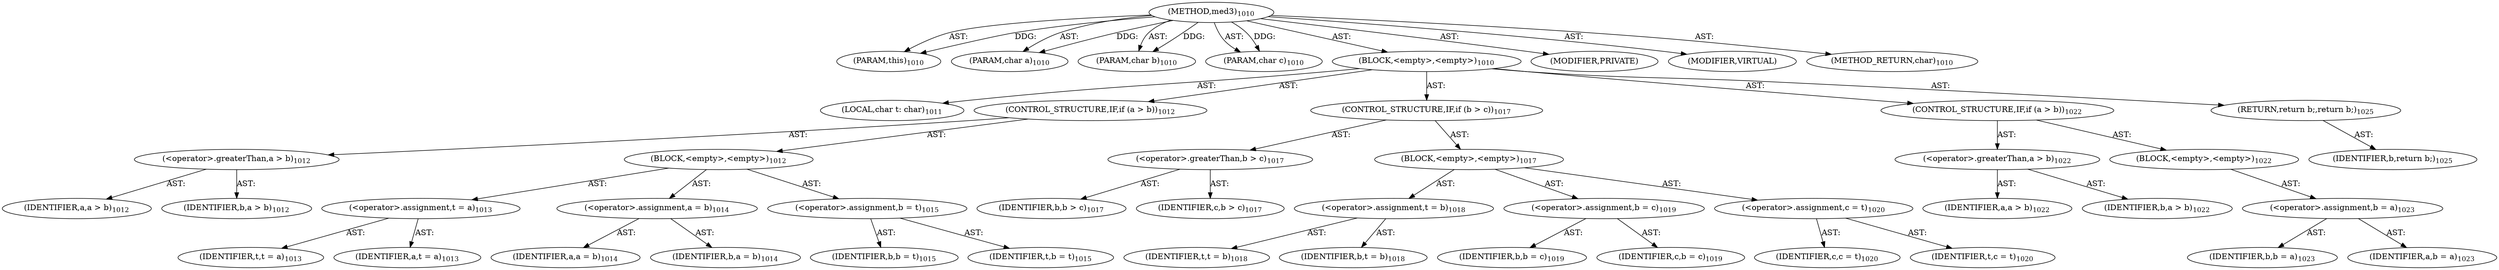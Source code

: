 digraph "med3" {  
"111669149721" [label = <(METHOD,med3)<SUB>1010</SUB>> ]
"115964117045" [label = <(PARAM,this)<SUB>1010</SUB>> ]
"115964117046" [label = <(PARAM,char a)<SUB>1010</SUB>> ]
"115964117047" [label = <(PARAM,char b)<SUB>1010</SUB>> ]
"115964117048" [label = <(PARAM,char c)<SUB>1010</SUB>> ]
"25769803942" [label = <(BLOCK,&lt;empty&gt;,&lt;empty&gt;)<SUB>1010</SUB>> ]
"94489280589" [label = <(LOCAL,char t: char)<SUB>1011</SUB>> ]
"47244640403" [label = <(CONTROL_STRUCTURE,IF,if (a &gt; b))<SUB>1012</SUB>> ]
"30064772178" [label = <(&lt;operator&gt;.greaterThan,a &gt; b)<SUB>1012</SUB>> ]
"68719477754" [label = <(IDENTIFIER,a,a &gt; b)<SUB>1012</SUB>> ]
"68719477755" [label = <(IDENTIFIER,b,a &gt; b)<SUB>1012</SUB>> ]
"25769803943" [label = <(BLOCK,&lt;empty&gt;,&lt;empty&gt;)<SUB>1012</SUB>> ]
"30064772179" [label = <(&lt;operator&gt;.assignment,t = a)<SUB>1013</SUB>> ]
"68719477756" [label = <(IDENTIFIER,t,t = a)<SUB>1013</SUB>> ]
"68719477757" [label = <(IDENTIFIER,a,t = a)<SUB>1013</SUB>> ]
"30064772180" [label = <(&lt;operator&gt;.assignment,a = b)<SUB>1014</SUB>> ]
"68719477758" [label = <(IDENTIFIER,a,a = b)<SUB>1014</SUB>> ]
"68719477759" [label = <(IDENTIFIER,b,a = b)<SUB>1014</SUB>> ]
"30064772181" [label = <(&lt;operator&gt;.assignment,b = t)<SUB>1015</SUB>> ]
"68719477760" [label = <(IDENTIFIER,b,b = t)<SUB>1015</SUB>> ]
"68719477761" [label = <(IDENTIFIER,t,b = t)<SUB>1015</SUB>> ]
"47244640404" [label = <(CONTROL_STRUCTURE,IF,if (b &gt; c))<SUB>1017</SUB>> ]
"30064772182" [label = <(&lt;operator&gt;.greaterThan,b &gt; c)<SUB>1017</SUB>> ]
"68719477762" [label = <(IDENTIFIER,b,b &gt; c)<SUB>1017</SUB>> ]
"68719477763" [label = <(IDENTIFIER,c,b &gt; c)<SUB>1017</SUB>> ]
"25769803944" [label = <(BLOCK,&lt;empty&gt;,&lt;empty&gt;)<SUB>1017</SUB>> ]
"30064772183" [label = <(&lt;operator&gt;.assignment,t = b)<SUB>1018</SUB>> ]
"68719477764" [label = <(IDENTIFIER,t,t = b)<SUB>1018</SUB>> ]
"68719477765" [label = <(IDENTIFIER,b,t = b)<SUB>1018</SUB>> ]
"30064772184" [label = <(&lt;operator&gt;.assignment,b = c)<SUB>1019</SUB>> ]
"68719477766" [label = <(IDENTIFIER,b,b = c)<SUB>1019</SUB>> ]
"68719477767" [label = <(IDENTIFIER,c,b = c)<SUB>1019</SUB>> ]
"30064772185" [label = <(&lt;operator&gt;.assignment,c = t)<SUB>1020</SUB>> ]
"68719477768" [label = <(IDENTIFIER,c,c = t)<SUB>1020</SUB>> ]
"68719477769" [label = <(IDENTIFIER,t,c = t)<SUB>1020</SUB>> ]
"47244640405" [label = <(CONTROL_STRUCTURE,IF,if (a &gt; b))<SUB>1022</SUB>> ]
"30064772186" [label = <(&lt;operator&gt;.greaterThan,a &gt; b)<SUB>1022</SUB>> ]
"68719477770" [label = <(IDENTIFIER,a,a &gt; b)<SUB>1022</SUB>> ]
"68719477771" [label = <(IDENTIFIER,b,a &gt; b)<SUB>1022</SUB>> ]
"25769803945" [label = <(BLOCK,&lt;empty&gt;,&lt;empty&gt;)<SUB>1022</SUB>> ]
"30064772187" [label = <(&lt;operator&gt;.assignment,b = a)<SUB>1023</SUB>> ]
"68719477772" [label = <(IDENTIFIER,b,b = a)<SUB>1023</SUB>> ]
"68719477773" [label = <(IDENTIFIER,a,b = a)<SUB>1023</SUB>> ]
"146028888067" [label = <(RETURN,return b;,return b;)<SUB>1025</SUB>> ]
"68719477774" [label = <(IDENTIFIER,b,return b;)<SUB>1025</SUB>> ]
"133143986264" [label = <(MODIFIER,PRIVATE)> ]
"133143986265" [label = <(MODIFIER,VIRTUAL)> ]
"128849018905" [label = <(METHOD_RETURN,char)<SUB>1010</SUB>> ]
  "111669149721" -> "115964117045"  [ label = "AST: "] 
  "111669149721" -> "115964117046"  [ label = "AST: "] 
  "111669149721" -> "115964117047"  [ label = "AST: "] 
  "111669149721" -> "115964117048"  [ label = "AST: "] 
  "111669149721" -> "25769803942"  [ label = "AST: "] 
  "111669149721" -> "133143986264"  [ label = "AST: "] 
  "111669149721" -> "133143986265"  [ label = "AST: "] 
  "111669149721" -> "128849018905"  [ label = "AST: "] 
  "25769803942" -> "94489280589"  [ label = "AST: "] 
  "25769803942" -> "47244640403"  [ label = "AST: "] 
  "25769803942" -> "47244640404"  [ label = "AST: "] 
  "25769803942" -> "47244640405"  [ label = "AST: "] 
  "25769803942" -> "146028888067"  [ label = "AST: "] 
  "47244640403" -> "30064772178"  [ label = "AST: "] 
  "47244640403" -> "25769803943"  [ label = "AST: "] 
  "30064772178" -> "68719477754"  [ label = "AST: "] 
  "30064772178" -> "68719477755"  [ label = "AST: "] 
  "25769803943" -> "30064772179"  [ label = "AST: "] 
  "25769803943" -> "30064772180"  [ label = "AST: "] 
  "25769803943" -> "30064772181"  [ label = "AST: "] 
  "30064772179" -> "68719477756"  [ label = "AST: "] 
  "30064772179" -> "68719477757"  [ label = "AST: "] 
  "30064772180" -> "68719477758"  [ label = "AST: "] 
  "30064772180" -> "68719477759"  [ label = "AST: "] 
  "30064772181" -> "68719477760"  [ label = "AST: "] 
  "30064772181" -> "68719477761"  [ label = "AST: "] 
  "47244640404" -> "30064772182"  [ label = "AST: "] 
  "47244640404" -> "25769803944"  [ label = "AST: "] 
  "30064772182" -> "68719477762"  [ label = "AST: "] 
  "30064772182" -> "68719477763"  [ label = "AST: "] 
  "25769803944" -> "30064772183"  [ label = "AST: "] 
  "25769803944" -> "30064772184"  [ label = "AST: "] 
  "25769803944" -> "30064772185"  [ label = "AST: "] 
  "30064772183" -> "68719477764"  [ label = "AST: "] 
  "30064772183" -> "68719477765"  [ label = "AST: "] 
  "30064772184" -> "68719477766"  [ label = "AST: "] 
  "30064772184" -> "68719477767"  [ label = "AST: "] 
  "30064772185" -> "68719477768"  [ label = "AST: "] 
  "30064772185" -> "68719477769"  [ label = "AST: "] 
  "47244640405" -> "30064772186"  [ label = "AST: "] 
  "47244640405" -> "25769803945"  [ label = "AST: "] 
  "30064772186" -> "68719477770"  [ label = "AST: "] 
  "30064772186" -> "68719477771"  [ label = "AST: "] 
  "25769803945" -> "30064772187"  [ label = "AST: "] 
  "30064772187" -> "68719477772"  [ label = "AST: "] 
  "30064772187" -> "68719477773"  [ label = "AST: "] 
  "146028888067" -> "68719477774"  [ label = "AST: "] 
  "111669149721" -> "115964117045"  [ label = "DDG: "] 
  "111669149721" -> "115964117046"  [ label = "DDG: "] 
  "111669149721" -> "115964117047"  [ label = "DDG: "] 
  "111669149721" -> "115964117048"  [ label = "DDG: "] 
}
